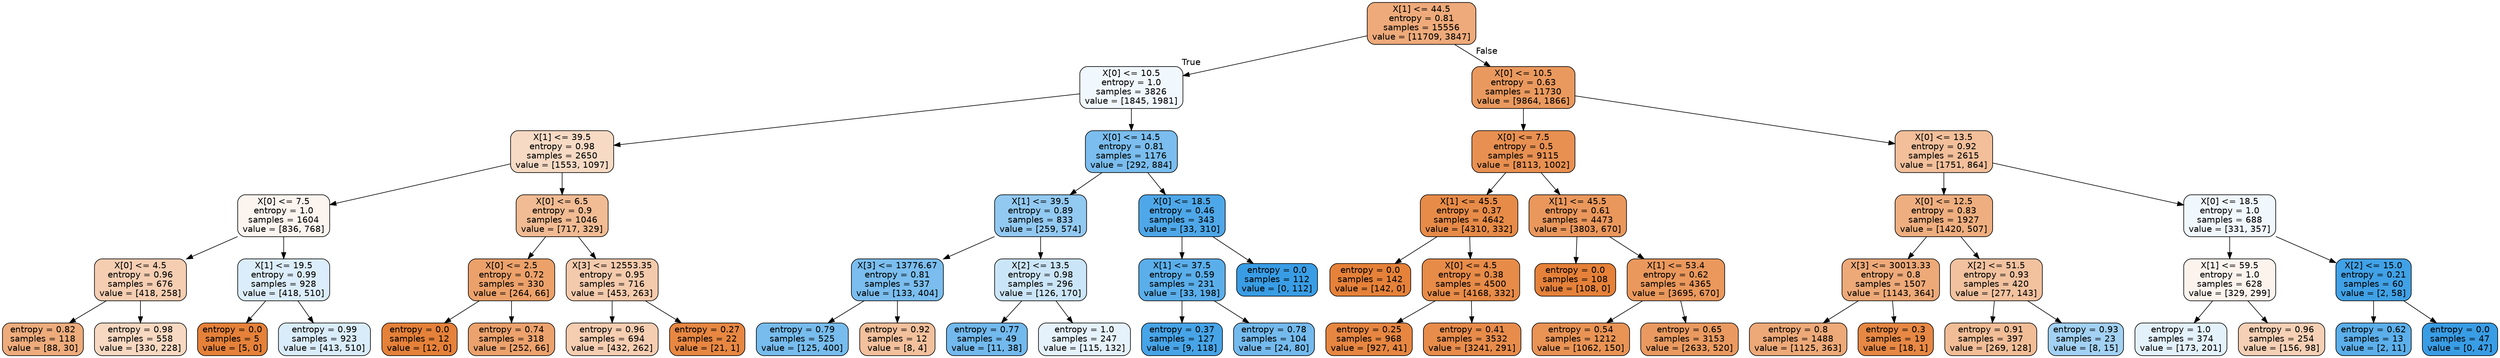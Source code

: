 digraph Tree {
node [shape=box, style="filled, rounded", color="black", fontname=helvetica] ;
edge [fontname=helvetica] ;
0 [label="X[1] <= 44.5\nentropy = 0.81\nsamples = 15556\nvalue = [11709, 3847]", fillcolor="#e58139ab"] ;
1 [label="X[0] <= 10.5\nentropy = 1.0\nsamples = 3826\nvalue = [1845, 1981]", fillcolor="#399de512"] ;
0 -> 1 [labeldistance=2.5, labelangle=45, headlabel="True"] ;
2 [label="X[1] <= 39.5\nentropy = 0.98\nsamples = 2650\nvalue = [1553, 1097]", fillcolor="#e581394b"] ;
1 -> 2 ;
3 [label="X[0] <= 7.5\nentropy = 1.0\nsamples = 1604\nvalue = [836, 768]", fillcolor="#e5813915"] ;
2 -> 3 ;
4 [label="X[0] <= 4.5\nentropy = 0.96\nsamples = 676\nvalue = [418, 258]", fillcolor="#e5813962"] ;
3 -> 4 ;
5 [label="entropy = 0.82\nsamples = 118\nvalue = [88, 30]", fillcolor="#e58139a8"] ;
4 -> 5 ;
6 [label="entropy = 0.98\nsamples = 558\nvalue = [330, 228]", fillcolor="#e581394f"] ;
4 -> 6 ;
7 [label="X[1] <= 19.5\nentropy = 0.99\nsamples = 928\nvalue = [418, 510]", fillcolor="#399de52e"] ;
3 -> 7 ;
8 [label="entropy = 0.0\nsamples = 5\nvalue = [5, 0]", fillcolor="#e58139ff"] ;
7 -> 8 ;
9 [label="entropy = 0.99\nsamples = 923\nvalue = [413, 510]", fillcolor="#399de530"] ;
7 -> 9 ;
10 [label="X[0] <= 6.5\nentropy = 0.9\nsamples = 1046\nvalue = [717, 329]", fillcolor="#e581398a"] ;
2 -> 10 ;
11 [label="X[0] <= 2.5\nentropy = 0.72\nsamples = 330\nvalue = [264, 66]", fillcolor="#e58139bf"] ;
10 -> 11 ;
12 [label="entropy = 0.0\nsamples = 12\nvalue = [12, 0]", fillcolor="#e58139ff"] ;
11 -> 12 ;
13 [label="entropy = 0.74\nsamples = 318\nvalue = [252, 66]", fillcolor="#e58139bc"] ;
11 -> 13 ;
14 [label="X[3] <= 12553.35\nentropy = 0.95\nsamples = 716\nvalue = [453, 263]", fillcolor="#e581396b"] ;
10 -> 14 ;
15 [label="entropy = 0.96\nsamples = 694\nvalue = [432, 262]", fillcolor="#e5813964"] ;
14 -> 15 ;
16 [label="entropy = 0.27\nsamples = 22\nvalue = [21, 1]", fillcolor="#e58139f3"] ;
14 -> 16 ;
17 [label="X[0] <= 14.5\nentropy = 0.81\nsamples = 1176\nvalue = [292, 884]", fillcolor="#399de5ab"] ;
1 -> 17 ;
18 [label="X[1] <= 39.5\nentropy = 0.89\nsamples = 833\nvalue = [259, 574]", fillcolor="#399de58c"] ;
17 -> 18 ;
19 [label="X[3] <= 13776.67\nentropy = 0.81\nsamples = 537\nvalue = [133, 404]", fillcolor="#399de5ab"] ;
18 -> 19 ;
20 [label="entropy = 0.79\nsamples = 525\nvalue = [125, 400]", fillcolor="#399de5af"] ;
19 -> 20 ;
21 [label="entropy = 0.92\nsamples = 12\nvalue = [8, 4]", fillcolor="#e581397f"] ;
19 -> 21 ;
22 [label="X[2] <= 13.5\nentropy = 0.98\nsamples = 296\nvalue = [126, 170]", fillcolor="#399de542"] ;
18 -> 22 ;
23 [label="entropy = 0.77\nsamples = 49\nvalue = [11, 38]", fillcolor="#399de5b5"] ;
22 -> 23 ;
24 [label="entropy = 1.0\nsamples = 247\nvalue = [115, 132]", fillcolor="#399de521"] ;
22 -> 24 ;
25 [label="X[0] <= 18.5\nentropy = 0.46\nsamples = 343\nvalue = [33, 310]", fillcolor="#399de5e4"] ;
17 -> 25 ;
26 [label="X[1] <= 37.5\nentropy = 0.59\nsamples = 231\nvalue = [33, 198]", fillcolor="#399de5d4"] ;
25 -> 26 ;
27 [label="entropy = 0.37\nsamples = 127\nvalue = [9, 118]", fillcolor="#399de5ec"] ;
26 -> 27 ;
28 [label="entropy = 0.78\nsamples = 104\nvalue = [24, 80]", fillcolor="#399de5b3"] ;
26 -> 28 ;
29 [label="entropy = 0.0\nsamples = 112\nvalue = [0, 112]", fillcolor="#399de5ff"] ;
25 -> 29 ;
30 [label="X[0] <= 10.5\nentropy = 0.63\nsamples = 11730\nvalue = [9864, 1866]", fillcolor="#e58139cf"] ;
0 -> 30 [labeldistance=2.5, labelangle=-45, headlabel="False"] ;
31 [label="X[0] <= 7.5\nentropy = 0.5\nsamples = 9115\nvalue = [8113, 1002]", fillcolor="#e58139e0"] ;
30 -> 31 ;
32 [label="X[1] <= 45.5\nentropy = 0.37\nsamples = 4642\nvalue = [4310, 332]", fillcolor="#e58139eb"] ;
31 -> 32 ;
33 [label="entropy = 0.0\nsamples = 142\nvalue = [142, 0]", fillcolor="#e58139ff"] ;
32 -> 33 ;
34 [label="X[0] <= 4.5\nentropy = 0.38\nsamples = 4500\nvalue = [4168, 332]", fillcolor="#e58139eb"] ;
32 -> 34 ;
35 [label="entropy = 0.25\nsamples = 968\nvalue = [927, 41]", fillcolor="#e58139f4"] ;
34 -> 35 ;
36 [label="entropy = 0.41\nsamples = 3532\nvalue = [3241, 291]", fillcolor="#e58139e8"] ;
34 -> 36 ;
37 [label="X[1] <= 45.5\nentropy = 0.61\nsamples = 4473\nvalue = [3803, 670]", fillcolor="#e58139d2"] ;
31 -> 37 ;
38 [label="entropy = 0.0\nsamples = 108\nvalue = [108, 0]", fillcolor="#e58139ff"] ;
37 -> 38 ;
39 [label="X[1] <= 53.4\nentropy = 0.62\nsamples = 4365\nvalue = [3695, 670]", fillcolor="#e58139d1"] ;
37 -> 39 ;
40 [label="entropy = 0.54\nsamples = 1212\nvalue = [1062, 150]", fillcolor="#e58139db"] ;
39 -> 40 ;
41 [label="entropy = 0.65\nsamples = 3153\nvalue = [2633, 520]", fillcolor="#e58139cd"] ;
39 -> 41 ;
42 [label="X[0] <= 13.5\nentropy = 0.92\nsamples = 2615\nvalue = [1751, 864]", fillcolor="#e5813981"] ;
30 -> 42 ;
43 [label="X[0] <= 12.5\nentropy = 0.83\nsamples = 1927\nvalue = [1420, 507]", fillcolor="#e58139a4"] ;
42 -> 43 ;
44 [label="X[3] <= 30013.33\nentropy = 0.8\nsamples = 1507\nvalue = [1143, 364]", fillcolor="#e58139ae"] ;
43 -> 44 ;
45 [label="entropy = 0.8\nsamples = 1488\nvalue = [1125, 363]", fillcolor="#e58139ad"] ;
44 -> 45 ;
46 [label="entropy = 0.3\nsamples = 19\nvalue = [18, 1]", fillcolor="#e58139f1"] ;
44 -> 46 ;
47 [label="X[2] <= 51.5\nentropy = 0.93\nsamples = 420\nvalue = [277, 143]", fillcolor="#e581397b"] ;
43 -> 47 ;
48 [label="entropy = 0.91\nsamples = 397\nvalue = [269, 128]", fillcolor="#e5813986"] ;
47 -> 48 ;
49 [label="entropy = 0.93\nsamples = 23\nvalue = [8, 15]", fillcolor="#399de577"] ;
47 -> 49 ;
50 [label="X[0] <= 18.5\nentropy = 1.0\nsamples = 688\nvalue = [331, 357]", fillcolor="#399de513"] ;
42 -> 50 ;
51 [label="X[1] <= 59.5\nentropy = 1.0\nsamples = 628\nvalue = [329, 299]", fillcolor="#e5813917"] ;
50 -> 51 ;
52 [label="entropy = 1.0\nsamples = 374\nvalue = [173, 201]", fillcolor="#399de524"] ;
51 -> 52 ;
53 [label="entropy = 0.96\nsamples = 254\nvalue = [156, 98]", fillcolor="#e581395f"] ;
51 -> 53 ;
54 [label="X[2] <= 15.0\nentropy = 0.21\nsamples = 60\nvalue = [2, 58]", fillcolor="#399de5f6"] ;
50 -> 54 ;
55 [label="entropy = 0.62\nsamples = 13\nvalue = [2, 11]", fillcolor="#399de5d1"] ;
54 -> 55 ;
56 [label="entropy = 0.0\nsamples = 47\nvalue = [0, 47]", fillcolor="#399de5ff"] ;
54 -> 56 ;
}